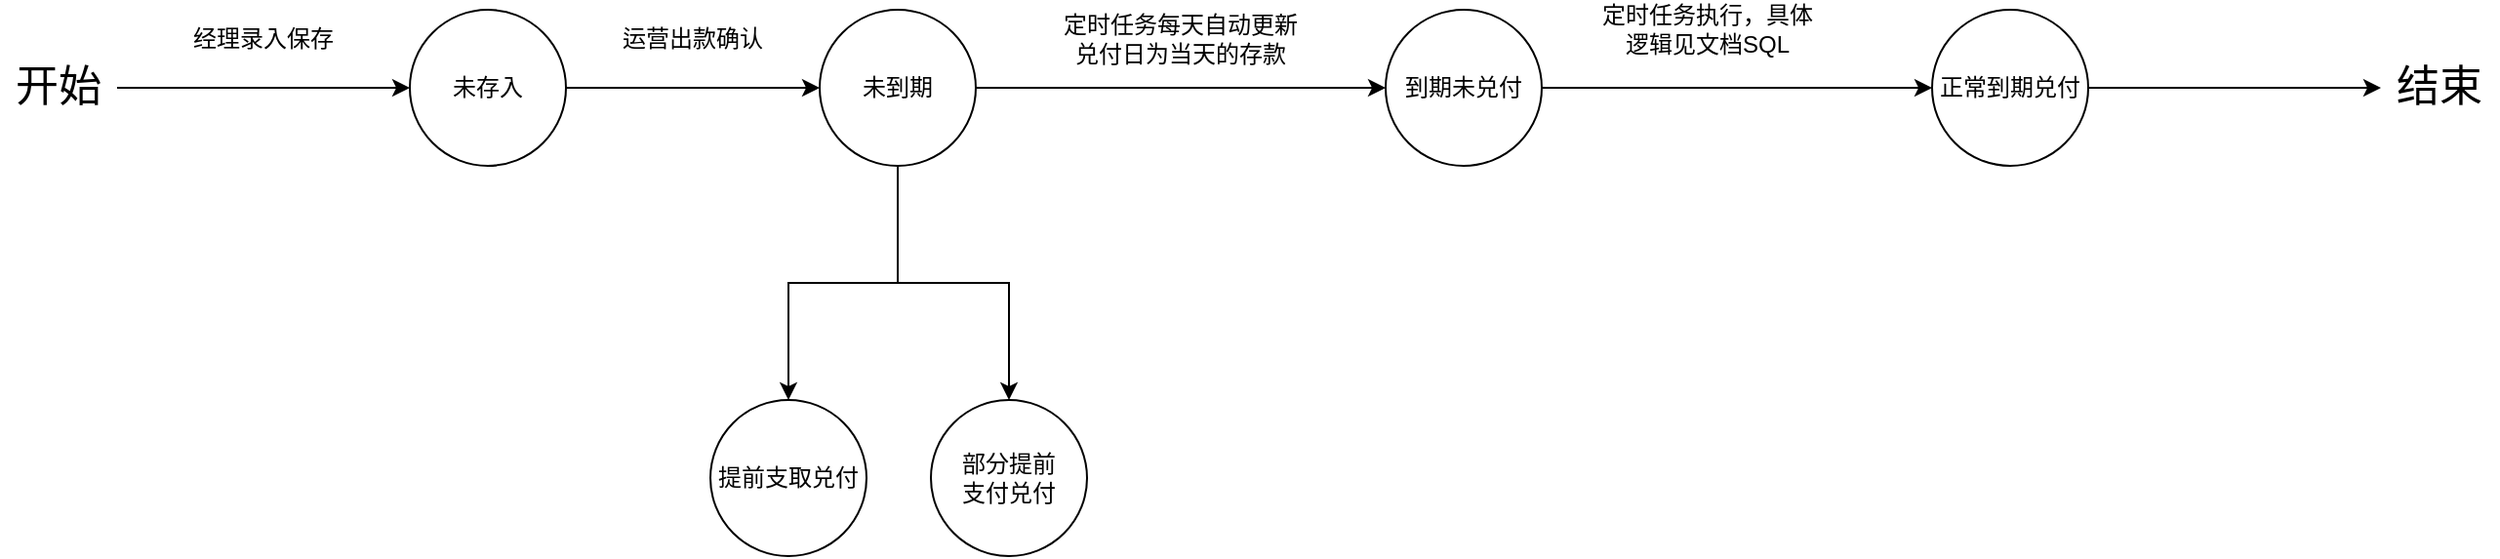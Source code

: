 <mxfile version="21.6.3" type="github">
  <diagram name="Page-1" id="3td5JxkXfDrMrJ53wT5U">
    <mxGraphModel dx="2022" dy="637" grid="1" gridSize="10" guides="1" tooltips="1" connect="1" arrows="1" fold="1" page="1" pageScale="1" pageWidth="827" pageHeight="1169" math="0" shadow="0">
      <root>
        <mxCell id="0" />
        <mxCell id="1" parent="0" />
        <mxCell id="Y6MA_SlT_S250u1S7EXK-8" style="edgeStyle=orthogonalEdgeStyle;rounded=0;orthogonalLoop=1;jettySize=auto;html=1;" edge="1" parent="1" source="Y6MA_SlT_S250u1S7EXK-2" target="Y6MA_SlT_S250u1S7EXK-6">
          <mxGeometry relative="1" as="geometry" />
        </mxCell>
        <mxCell id="Y6MA_SlT_S250u1S7EXK-2" value="未存入" style="ellipse;whiteSpace=wrap;html=1;aspect=fixed;" vertex="1" parent="1">
          <mxGeometry x="180" y="260" width="80" height="80" as="geometry" />
        </mxCell>
        <mxCell id="Y6MA_SlT_S250u1S7EXK-4" style="edgeStyle=orthogonalEdgeStyle;rounded=0;orthogonalLoop=1;jettySize=auto;html=1;" edge="1" parent="1" source="Y6MA_SlT_S250u1S7EXK-3" target="Y6MA_SlT_S250u1S7EXK-2">
          <mxGeometry relative="1" as="geometry" />
        </mxCell>
        <mxCell id="Y6MA_SlT_S250u1S7EXK-3" value="开始" style="text;html=1;strokeColor=none;fillColor=none;align=center;verticalAlign=middle;whiteSpace=wrap;rounded=0;fontSize=22;" vertex="1" parent="1">
          <mxGeometry x="-30" y="285" width="60" height="30" as="geometry" />
        </mxCell>
        <mxCell id="Y6MA_SlT_S250u1S7EXK-5" value="经理录入保存" style="text;html=1;strokeColor=none;fillColor=none;align=center;verticalAlign=middle;whiteSpace=wrap;rounded=0;" vertex="1" parent="1">
          <mxGeometry x="50" y="260" width="110" height="30" as="geometry" />
        </mxCell>
        <mxCell id="Y6MA_SlT_S250u1S7EXK-10" style="edgeStyle=orthogonalEdgeStyle;rounded=0;orthogonalLoop=1;jettySize=auto;html=1;" edge="1" parent="1" source="Y6MA_SlT_S250u1S7EXK-6" target="Y6MA_SlT_S250u1S7EXK-7">
          <mxGeometry relative="1" as="geometry" />
        </mxCell>
        <mxCell id="Y6MA_SlT_S250u1S7EXK-20" style="edgeStyle=orthogonalEdgeStyle;rounded=0;orthogonalLoop=1;jettySize=auto;html=1;entryX=0.5;entryY=0;entryDx=0;entryDy=0;" edge="1" parent="1" source="Y6MA_SlT_S250u1S7EXK-6" target="Y6MA_SlT_S250u1S7EXK-17">
          <mxGeometry relative="1" as="geometry" />
        </mxCell>
        <mxCell id="Y6MA_SlT_S250u1S7EXK-21" style="edgeStyle=orthogonalEdgeStyle;rounded=0;orthogonalLoop=1;jettySize=auto;html=1;entryX=0.5;entryY=0;entryDx=0;entryDy=0;" edge="1" parent="1" target="Y6MA_SlT_S250u1S7EXK-18">
          <mxGeometry relative="1" as="geometry">
            <mxPoint x="430" y="340" as="sourcePoint" />
            <mxPoint x="496" y="460" as="targetPoint" />
            <Array as="points">
              <mxPoint x="430" y="400" />
              <mxPoint x="487" y="400" />
            </Array>
          </mxGeometry>
        </mxCell>
        <mxCell id="Y6MA_SlT_S250u1S7EXK-6" value="未到期" style="ellipse;whiteSpace=wrap;html=1;aspect=fixed;" vertex="1" parent="1">
          <mxGeometry x="390" y="260" width="80" height="80" as="geometry" />
        </mxCell>
        <mxCell id="Y6MA_SlT_S250u1S7EXK-13" style="edgeStyle=orthogonalEdgeStyle;rounded=0;orthogonalLoop=1;jettySize=auto;html=1;" edge="1" parent="1" source="Y6MA_SlT_S250u1S7EXK-7" target="Y6MA_SlT_S250u1S7EXK-12">
          <mxGeometry relative="1" as="geometry" />
        </mxCell>
        <mxCell id="Y6MA_SlT_S250u1S7EXK-7" value="到期未兑付" style="ellipse;whiteSpace=wrap;html=1;aspect=fixed;" vertex="1" parent="1">
          <mxGeometry x="680" y="260" width="80" height="80" as="geometry" />
        </mxCell>
        <mxCell id="Y6MA_SlT_S250u1S7EXK-9" value="运营出款确认" style="text;html=1;strokeColor=none;fillColor=none;align=center;verticalAlign=middle;whiteSpace=wrap;rounded=0;" vertex="1" parent="1">
          <mxGeometry x="280" y="260" width="90" height="30" as="geometry" />
        </mxCell>
        <mxCell id="Y6MA_SlT_S250u1S7EXK-11" value="定时任务每天自动更新兑付日为当天的存款" style="text;html=1;strokeColor=none;fillColor=none;align=center;verticalAlign=middle;whiteSpace=wrap;rounded=0;" vertex="1" parent="1">
          <mxGeometry x="510" y="260" width="130" height="30" as="geometry" />
        </mxCell>
        <mxCell id="Y6MA_SlT_S250u1S7EXK-16" style="edgeStyle=orthogonalEdgeStyle;rounded=0;orthogonalLoop=1;jettySize=auto;html=1;" edge="1" parent="1" source="Y6MA_SlT_S250u1S7EXK-12" target="Y6MA_SlT_S250u1S7EXK-15">
          <mxGeometry relative="1" as="geometry" />
        </mxCell>
        <mxCell id="Y6MA_SlT_S250u1S7EXK-12" value="正常到期兑付" style="ellipse;whiteSpace=wrap;html=1;aspect=fixed;" vertex="1" parent="1">
          <mxGeometry x="960" y="260" width="80" height="80" as="geometry" />
        </mxCell>
        <mxCell id="Y6MA_SlT_S250u1S7EXK-14" value="定时任务执行，具体逻辑见文档SQL" style="text;html=1;strokeColor=none;fillColor=none;align=center;verticalAlign=middle;whiteSpace=wrap;rounded=0;" vertex="1" parent="1">
          <mxGeometry x="790" y="255" width="110" height="30" as="geometry" />
        </mxCell>
        <mxCell id="Y6MA_SlT_S250u1S7EXK-15" value="结束" style="text;html=1;strokeColor=none;fillColor=none;align=center;verticalAlign=middle;whiteSpace=wrap;rounded=0;fontSize=22;" vertex="1" parent="1">
          <mxGeometry x="1190" y="285" width="60" height="30" as="geometry" />
        </mxCell>
        <mxCell id="Y6MA_SlT_S250u1S7EXK-17" value="提前支取兑付" style="ellipse;whiteSpace=wrap;html=1;aspect=fixed;" vertex="1" parent="1">
          <mxGeometry x="334" y="460" width="80" height="80" as="geometry" />
        </mxCell>
        <mxCell id="Y6MA_SlT_S250u1S7EXK-18" value="部分提前&lt;br&gt;支付兑付" style="ellipse;whiteSpace=wrap;html=1;aspect=fixed;" vertex="1" parent="1">
          <mxGeometry x="447" y="460" width="80" height="80" as="geometry" />
        </mxCell>
      </root>
    </mxGraphModel>
  </diagram>
</mxfile>
